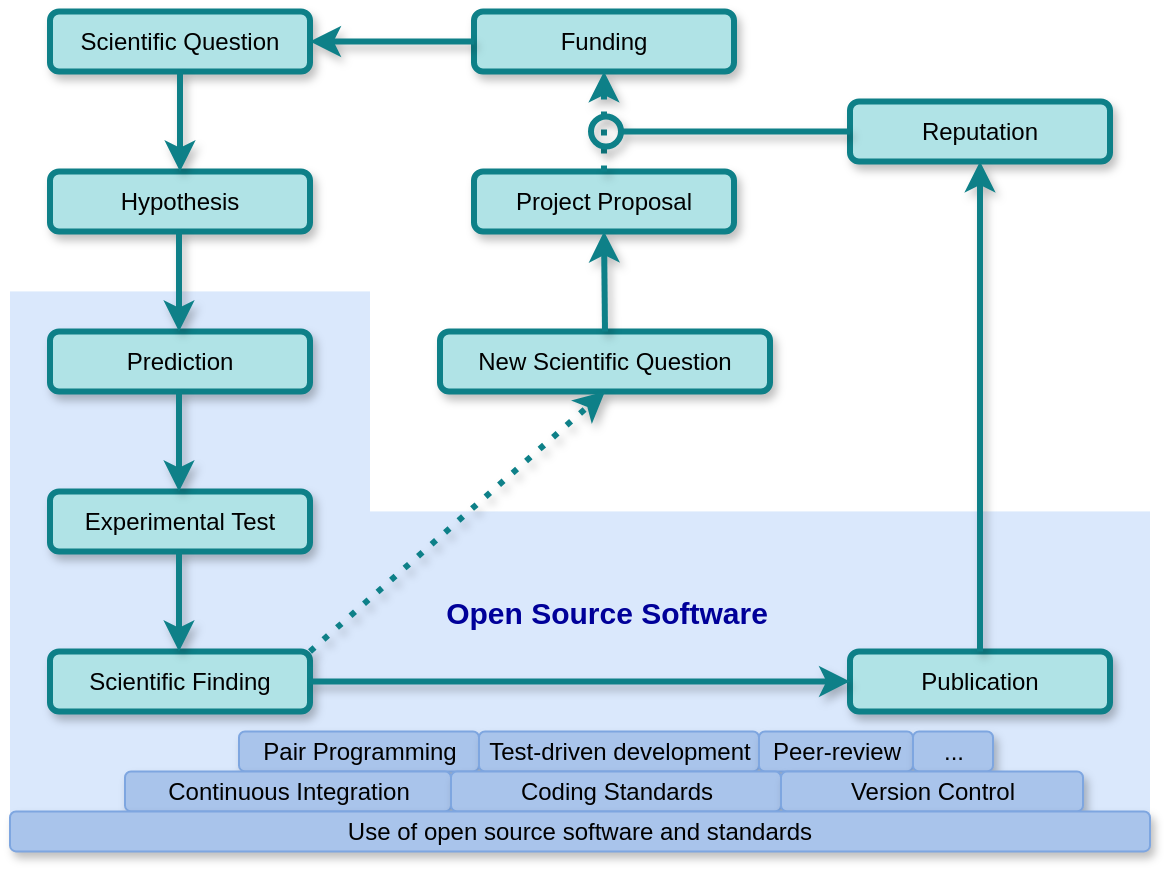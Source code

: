 <mxfile version="12.5.8" type="device"><diagram id="M4fqlUZWJP0tMi-_w9WZ" name="Page-1"><mxGraphModel dx="889" dy="678" grid="1" gridSize="10" guides="1" tooltips="1" connect="1" arrows="1" fold="1" page="1" pageScale="1" pageWidth="200" pageHeight="150" background="#FFFFFF" math="0" shadow="0"><root><mxCell id="0"/><mxCell id="1" parent="0"/><mxCell id="5gOiQHcpUgwTqagb6fIB-17" value="" style="group" vertex="1" connectable="0" parent="1"><mxGeometry x="220" y="159.71" width="570" height="270" as="geometry"/></mxCell><mxCell id="5gOiQHcpUgwTqagb6fIB-3" value="" style="rounded=0;whiteSpace=wrap;html=1;comic=0;strokeColor=none;fillColor=#dae8fc;" vertex="1" parent="5gOiQHcpUgwTqagb6fIB-17"><mxGeometry x="180" y="110" width="390" height="160" as="geometry"/></mxCell><mxCell id="5gOiQHcpUgwTqagb6fIB-2" value="" style="rounded=0;whiteSpace=wrap;html=1;comic=0;strokeColor=none;fillColor=#dae8fc;" vertex="1" parent="5gOiQHcpUgwTqagb6fIB-17"><mxGeometry width="180" height="270" as="geometry"/></mxCell><mxCell id="5gOiQHcpUgwTqagb6fIB-7" value="Pair Programming" style="rounded=1;whiteSpace=wrap;html=1;shadow=1;comic=0;fillColor=#A9C4EB;strokeColor=#7EA6E0;" vertex="1" parent="1"><mxGeometry x="334.5" y="379.71" width="120" height="20" as="geometry"/></mxCell><mxCell id="5gOiQHcpUgwTqagb6fIB-9" value="Test-driven development" style="rounded=1;whiteSpace=wrap;html=1;shadow=1;comic=0;fillColor=#A9C4EB;strokeColor=#7EA6E0;" vertex="1" parent="1"><mxGeometry x="454.5" y="379.71" width="140" height="20" as="geometry"/></mxCell><mxCell id="5gOiQHcpUgwTqagb6fIB-19" value="Peer-review" style="rounded=1;whiteSpace=wrap;html=1;shadow=1;comic=0;fillColor=#A9C4EB;strokeColor=#7EA6E0;" vertex="1" parent="1"><mxGeometry x="594.5" y="379.71" width="77" height="20" as="geometry"/></mxCell><mxCell id="q8Am2lMoyGoLD5T785AD-1" value="Scientific Question" style="rounded=1;whiteSpace=wrap;html=1;fillColor=#b0e3e6;strokeColor=#0e8088;strokeWidth=3;shadow=1;comic=0;" parent="1" vertex="1"><mxGeometry x="240" y="19.71" width="130" height="30" as="geometry"/></mxCell><mxCell id="q8Am2lMoyGoLD5T785AD-2" value="&lt;div&gt;Hypothesis&lt;/div&gt;" style="rounded=1;whiteSpace=wrap;html=1;fillColor=#b0e3e6;strokeColor=#0e8088;strokeWidth=3;shadow=1;comic=0;" parent="1" vertex="1"><mxGeometry x="240" y="99.71" width="130" height="30" as="geometry"/></mxCell><mxCell id="q8Am2lMoyGoLD5T785AD-3" value="Prediction" style="rounded=1;whiteSpace=wrap;html=1;fillColor=#b0e3e6;strokeColor=#0e8088;strokeWidth=3;shadow=1;comic=0;" parent="1" vertex="1"><mxGeometry x="240" y="179.71" width="130" height="30" as="geometry"/></mxCell><mxCell id="q8Am2lMoyGoLD5T785AD-4" value="Experimental Test" style="rounded=1;whiteSpace=wrap;html=1;fillColor=#b0e3e6;strokeColor=#0e8088;strokeWidth=3;shadow=1;comic=0;" parent="1" vertex="1"><mxGeometry x="240" y="259.71" width="130" height="30" as="geometry"/></mxCell><mxCell id="q8Am2lMoyGoLD5T785AD-5" value="Scientific Finding" style="rounded=1;whiteSpace=wrap;html=1;fillColor=#b0e3e6;strokeColor=#0e8088;strokeWidth=3;shadow=1;comic=0;" parent="1" vertex="1"><mxGeometry x="240" y="339.71" width="130" height="30" as="geometry"/></mxCell><mxCell id="q8Am2lMoyGoLD5T785AD-6" value="Publication" style="rounded=1;whiteSpace=wrap;html=1;fillColor=#b0e3e6;strokeColor=#0e8088;strokeWidth=3;shadow=1;comic=0;" parent="1" vertex="1"><mxGeometry x="640" y="339.71" width="130" height="30" as="geometry"/></mxCell><mxCell id="q8Am2lMoyGoLD5T785AD-7" value="New Scientific Question" style="rounded=1;whiteSpace=wrap;html=1;fillColor=#b0e3e6;strokeColor=#0e8088;strokeWidth=3;shadow=1;comic=0;" parent="1" vertex="1"><mxGeometry x="435" y="179.71" width="165" height="30" as="geometry"/></mxCell><mxCell id="q8Am2lMoyGoLD5T785AD-8" value="Project Proposal" style="rounded=1;whiteSpace=wrap;html=1;fillColor=#b0e3e6;strokeColor=#0e8088;strokeWidth=3;shadow=1;comic=0;" parent="1" vertex="1"><mxGeometry x="452" y="99.71" width="130" height="30" as="geometry"/></mxCell><mxCell id="q8Am2lMoyGoLD5T785AD-9" value="Reputation" style="rounded=1;whiteSpace=wrap;html=1;fillColor=#b0e3e6;strokeColor=#0e8088;strokeWidth=3;shadow=1;comic=0;" parent="1" vertex="1"><mxGeometry x="640" y="64.71" width="130" height="30" as="geometry"/></mxCell><mxCell id="q8Am2lMoyGoLD5T785AD-10" value="Funding" style="rounded=1;whiteSpace=wrap;html=1;fillColor=#b0e3e6;strokeColor=#0e8088;strokeWidth=3;shadow=1;comic=0;" parent="1" vertex="1"><mxGeometry x="452" y="19.71" width="130" height="30" as="geometry"/></mxCell><mxCell id="q8Am2lMoyGoLD5T785AD-11" value="" style="endArrow=classic;html=1;exitX=0.5;exitY=1;exitDx=0;exitDy=0;entryX=0.5;entryY=0;entryDx=0;entryDy=0;fillColor=#b0e3e6;strokeColor=#0e8088;strokeWidth=3;shadow=1;comic=0;" parent="1" source="q8Am2lMoyGoLD5T785AD-1" target="q8Am2lMoyGoLD5T785AD-2" edge="1"><mxGeometry width="50" height="50" relative="1" as="geometry"><mxPoint x="-240" y="439.71" as="sourcePoint"/><mxPoint x="-190" y="389.71" as="targetPoint"/></mxGeometry></mxCell><mxCell id="q8Am2lMoyGoLD5T785AD-12" value="" style="endArrow=classic;html=1;exitX=0.5;exitY=1;exitDx=0;exitDy=0;entryX=0.5;entryY=0;entryDx=0;entryDy=0;fillColor=#b0e3e6;strokeColor=#0e8088;strokeWidth=3;shadow=1;comic=0;" parent="1" edge="1"><mxGeometry width="50" height="50" relative="1" as="geometry"><mxPoint x="304.5" y="129.71" as="sourcePoint"/><mxPoint x="304.5" y="179.71" as="targetPoint"/></mxGeometry></mxCell><mxCell id="q8Am2lMoyGoLD5T785AD-14" value="" style="endArrow=classic;html=1;exitX=0.5;exitY=1;exitDx=0;exitDy=0;entryX=0.5;entryY=0;entryDx=0;entryDy=0;fillColor=#b0e3e6;strokeColor=#0e8088;strokeWidth=3;shadow=1;comic=0;" parent="1" edge="1"><mxGeometry width="50" height="50" relative="1" as="geometry"><mxPoint x="304.5" y="209.71" as="sourcePoint"/><mxPoint x="304.5" y="259.71" as="targetPoint"/></mxGeometry></mxCell><mxCell id="q8Am2lMoyGoLD5T785AD-15" value="" style="endArrow=classic;html=1;exitX=0.5;exitY=1;exitDx=0;exitDy=0;entryX=0.5;entryY=0;entryDx=0;entryDy=0;fillColor=#b0e3e6;strokeColor=#0e8088;strokeWidth=3;shadow=1;comic=0;" parent="1" edge="1"><mxGeometry width="50" height="50" relative="1" as="geometry"><mxPoint x="304.5" y="289.71" as="sourcePoint"/><mxPoint x="304.5" y="339.71" as="targetPoint"/></mxGeometry></mxCell><mxCell id="q8Am2lMoyGoLD5T785AD-16" value="" style="endArrow=classic;html=1;exitX=1;exitY=0;exitDx=0;exitDy=0;entryX=0.5;entryY=1;entryDx=0;entryDy=0;dashed=1;dashPattern=1 2;fillColor=#b0e3e6;strokeColor=#0e8088;strokeWidth=3;shadow=1;comic=0;" parent="1" source="q8Am2lMoyGoLD5T785AD-5" target="q8Am2lMoyGoLD5T785AD-7" edge="1"><mxGeometry width="50" height="50" relative="1" as="geometry"><mxPoint x="355" y="99.71" as="sourcePoint"/><mxPoint x="355" y="149.71" as="targetPoint"/></mxGeometry></mxCell><mxCell id="q8Am2lMoyGoLD5T785AD-17" value="" style="endArrow=classic;html=1;exitX=0.5;exitY=0;exitDx=0;exitDy=0;entryX=0.5;entryY=1;entryDx=0;entryDy=0;fillColor=#b0e3e6;strokeColor=#0e8088;strokeWidth=3;shadow=1;comic=0;" parent="1" source="q8Am2lMoyGoLD5T785AD-7" target="q8Am2lMoyGoLD5T785AD-8" edge="1"><mxGeometry width="50" height="50" relative="1" as="geometry"><mxPoint x="760" y="109.71" as="sourcePoint"/><mxPoint x="760" y="159.71" as="targetPoint"/></mxGeometry></mxCell><mxCell id="q8Am2lMoyGoLD5T785AD-18" value="" style="endArrow=classic;html=1;exitX=0.5;exitY=0;exitDx=0;exitDy=0;entryX=0.5;entryY=1;entryDx=0;entryDy=0;dashed=1;dashPattern=1 2;fillColor=#b0e3e6;strokeColor=#0e8088;strokeWidth=3;shadow=1;comic=0;" parent="1" source="q8Am2lMoyGoLD5T785AD-8" target="q8Am2lMoyGoLD5T785AD-10" edge="1"><mxGeometry width="50" height="50" relative="1" as="geometry"><mxPoint x="787" y="119.71" as="sourcePoint"/><mxPoint x="787" y="169.71" as="targetPoint"/></mxGeometry></mxCell><mxCell id="q8Am2lMoyGoLD5T785AD-19" value="" style="endArrow=classic;html=1;exitX=0;exitY=0.5;exitDx=0;exitDy=0;entryX=1;entryY=0.5;entryDx=0;entryDy=0;fillColor=#b0e3e6;strokeColor=#0e8088;strokeWidth=3;shadow=1;comic=0;" parent="1" source="q8Am2lMoyGoLD5T785AD-10" target="q8Am2lMoyGoLD5T785AD-1" edge="1"><mxGeometry width="50" height="50" relative="1" as="geometry"><mxPoint x="385" y="129.71" as="sourcePoint"/><mxPoint x="385" y="179.71" as="targetPoint"/></mxGeometry></mxCell><mxCell id="q8Am2lMoyGoLD5T785AD-20" value="" style="endArrow=classic;html=1;fillColor=#b0e3e6;strokeColor=#0e8088;exitX=1;exitY=0.5;exitDx=0;exitDy=0;strokeWidth=3;shadow=1;comic=0;" parent="1" source="q8Am2lMoyGoLD5T785AD-5" edge="1"><mxGeometry width="50" height="50" relative="1" as="geometry"><mxPoint x="240" y="354.71" as="sourcePoint"/><mxPoint x="640" y="354.71" as="targetPoint"/></mxGeometry></mxCell><mxCell id="q8Am2lMoyGoLD5T785AD-21" value="" style="endArrow=oval;html=1;endFill=0;targetPerimeterSpacing=0;sourcePerimeterSpacing=0;endSize=15;fillColor=#b0e3e6;strokeColor=#0e8088;strokeWidth=3;shadow=1;comic=0;" parent="1" source="q8Am2lMoyGoLD5T785AD-9" edge="1"><mxGeometry width="50" height="50" relative="1" as="geometry"><mxPoint x="638" y="79.71" as="sourcePoint"/><mxPoint x="518" y="79.71" as="targetPoint"/></mxGeometry></mxCell><mxCell id="q8Am2lMoyGoLD5T785AD-22" value="" style="endArrow=classic;html=1;exitX=0.5;exitY=0;exitDx=0;exitDy=0;entryX=0.5;entryY=1;entryDx=0;entryDy=0;fillColor=#b0e3e6;strokeColor=#0e8088;strokeWidth=3;shadow=1;comic=0;" parent="1" source="q8Am2lMoyGoLD5T785AD-6" target="q8Am2lMoyGoLD5T785AD-9" edge="1"><mxGeometry width="50" height="50" relative="1" as="geometry"><mxPoint x="1215" y="159.71" as="sourcePoint"/><mxPoint x="1215" y="209.71" as="targetPoint"/></mxGeometry></mxCell><mxCell id="5gOiQHcpUgwTqagb6fIB-4" value="Open Source Software" style="text;html=1;strokeColor=none;fillColor=none;align=center;verticalAlign=middle;whiteSpace=wrap;rounded=0;shadow=1;comic=1;fontColor=#000099;fontStyle=1;fontSize=15;" vertex="1" parent="1"><mxGeometry x="427" y="309.71" width="183" height="20" as="geometry"/></mxCell><mxCell id="5gOiQHcpUgwTqagb6fIB-10" value="Continuous Integration" style="rounded=1;whiteSpace=wrap;html=1;shadow=1;comic=0;fillColor=#A9C4EB;strokeColor=#7EA6E0;" vertex="1" parent="1"><mxGeometry x="277.5" y="399.71" width="163" height="20" as="geometry"/></mxCell><mxCell id="5gOiQHcpUgwTqagb6fIB-12" value="Coding Standards" style="rounded=1;whiteSpace=wrap;html=1;shadow=1;comic=0;fillColor=#A9C4EB;strokeColor=#7EA6E0;" vertex="1" parent="1"><mxGeometry x="440.5" y="399.71" width="165" height="20" as="geometry"/></mxCell><mxCell id="5gOiQHcpUgwTqagb6fIB-18" value="..." style="rounded=1;whiteSpace=wrap;html=1;shadow=1;comic=0;fillColor=#A9C4EB;strokeColor=#7EA6E0;" vertex="1" parent="1"><mxGeometry x="671.5" y="379.71" width="40" height="20" as="geometry"/></mxCell><mxCell id="5gOiQHcpUgwTqagb6fIB-8" value="Version Control" style="rounded=1;whiteSpace=wrap;html=1;shadow=1;comic=0;fillColor=#A9C4EB;strokeColor=#7EA6E0;" vertex="1" parent="1"><mxGeometry x="605.5" y="399.71" width="151" height="20" as="geometry"/></mxCell><mxCell id="5gOiQHcpUgwTqagb6fIB-20" value="Use of open source software and standards" style="rounded=1;whiteSpace=wrap;html=1;shadow=1;comic=0;fillColor=#A9C4EB;strokeColor=#7EA6E0;" vertex="1" parent="1"><mxGeometry x="220" y="419.71" width="570" height="20" as="geometry"/></mxCell></root></mxGraphModel></diagram></mxfile>